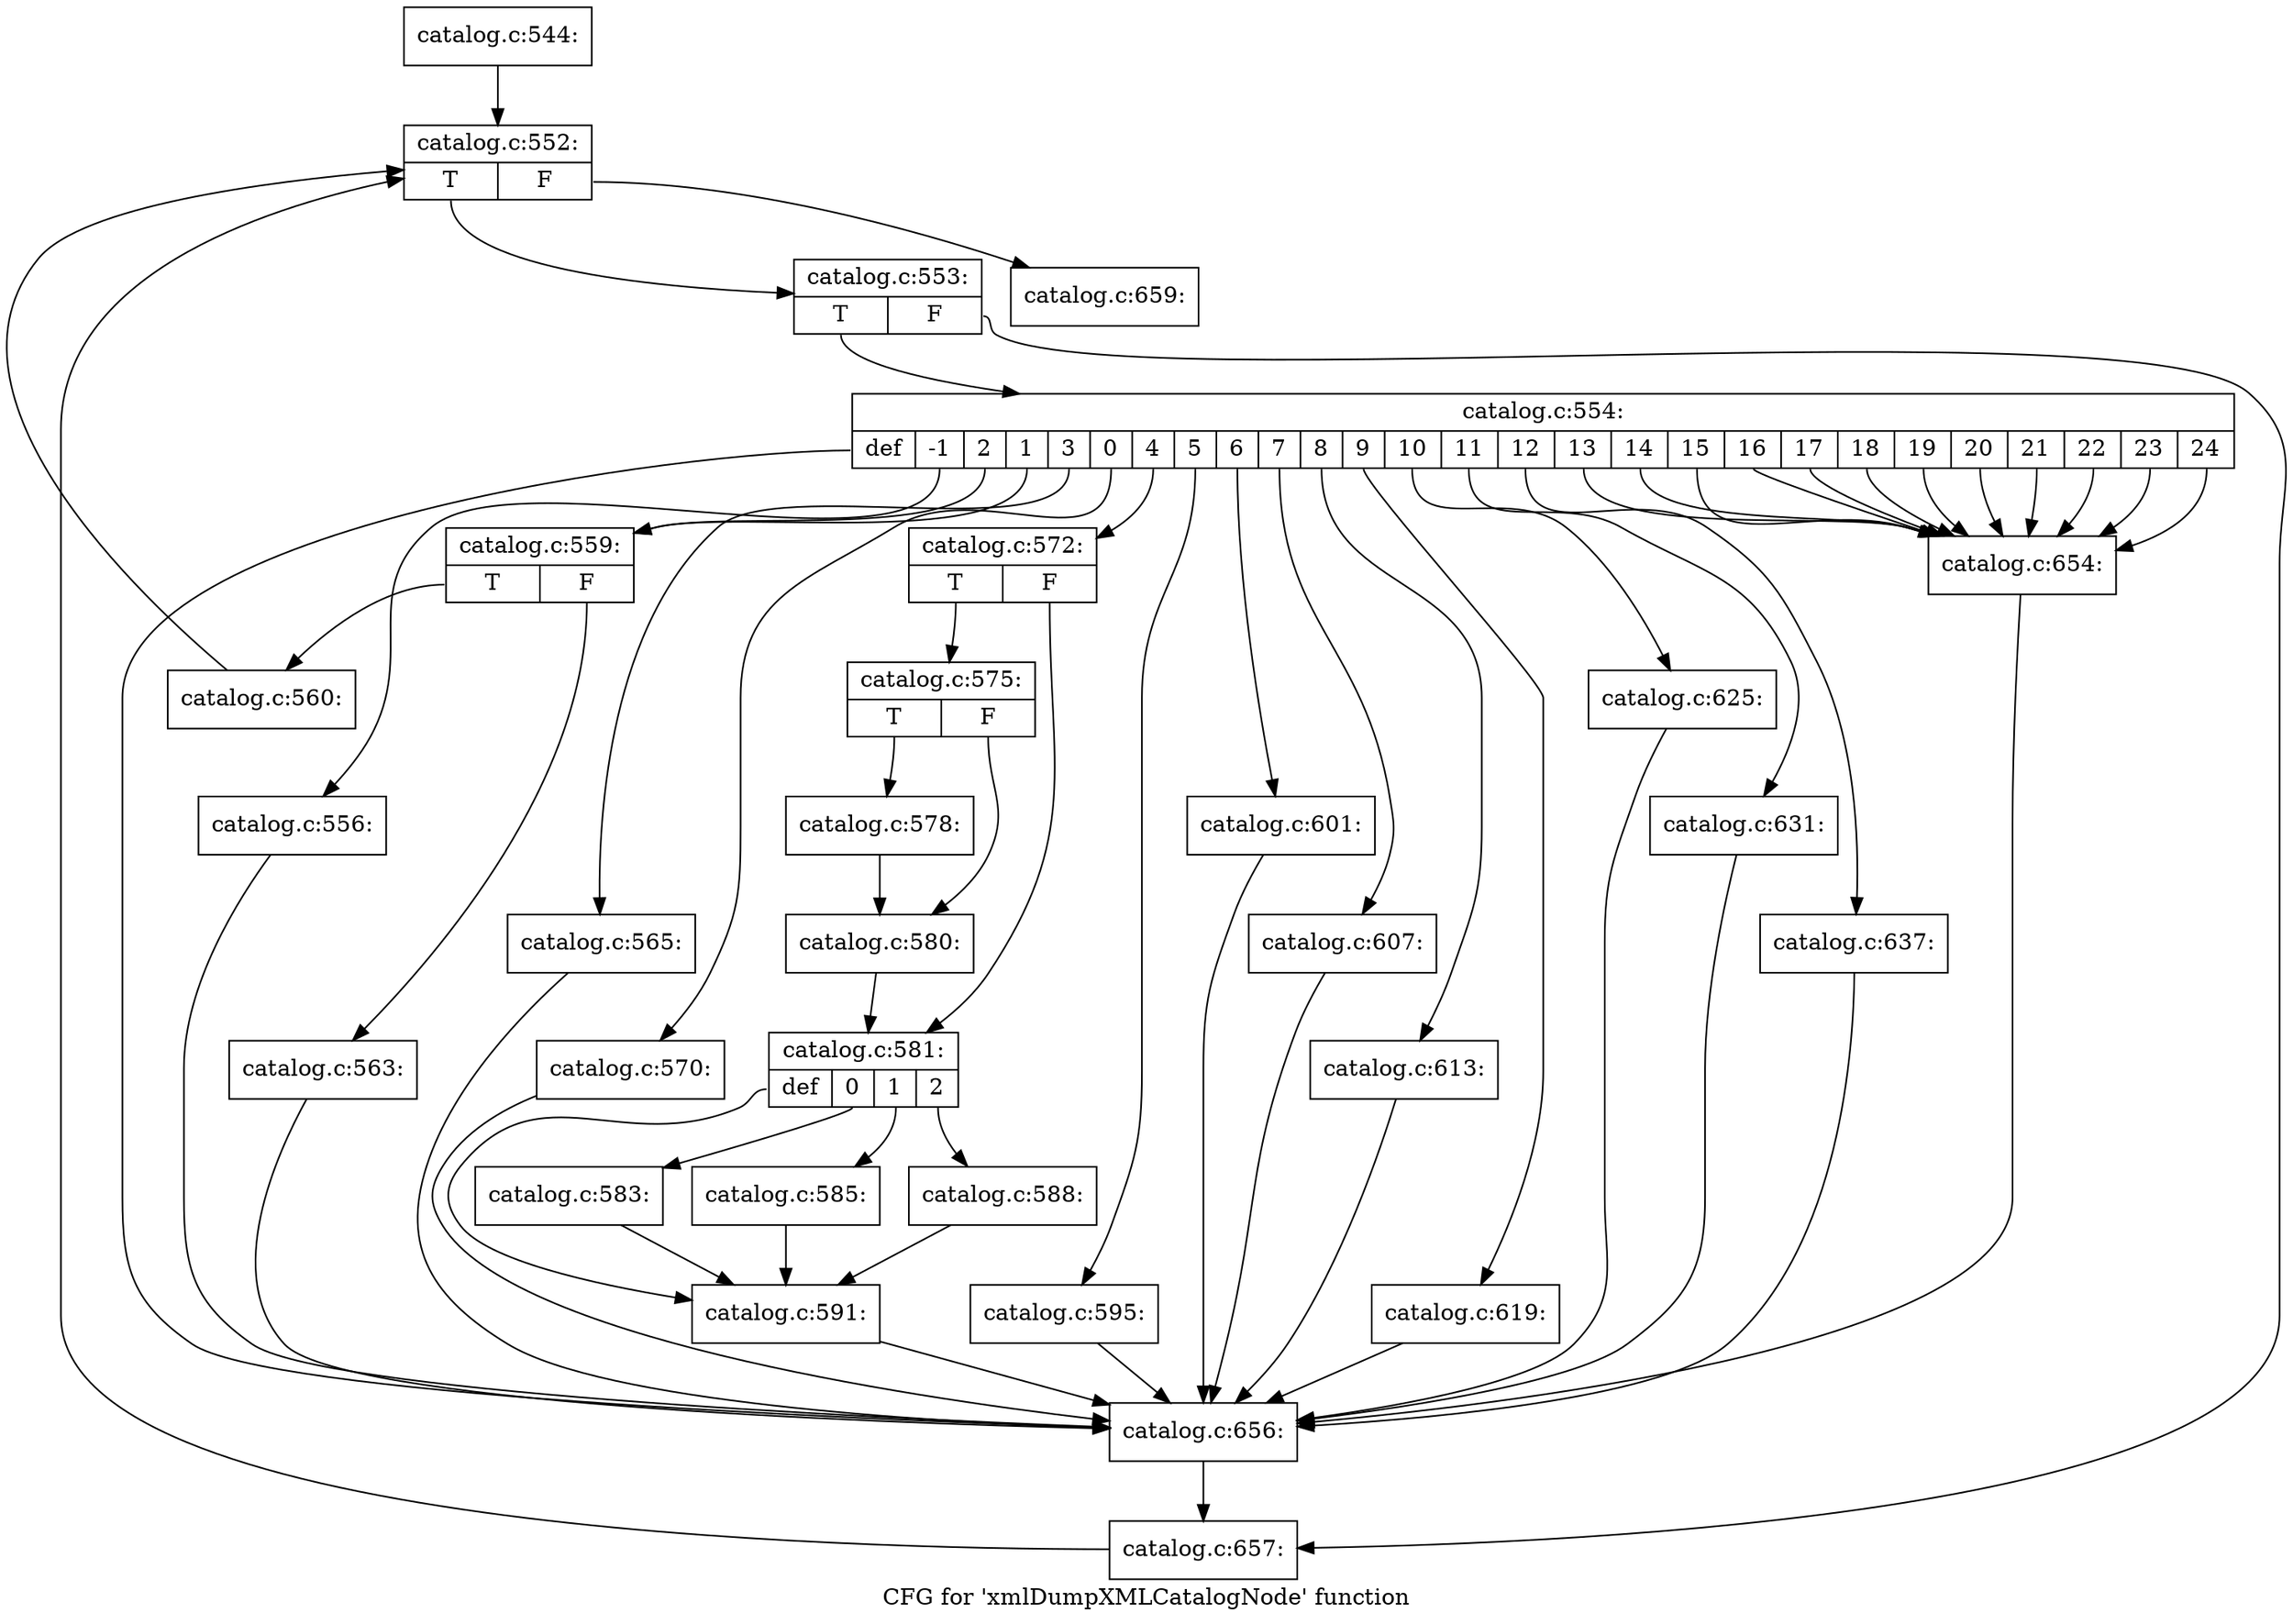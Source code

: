 digraph "CFG for 'xmlDumpXMLCatalogNode' function" {
	label="CFG for 'xmlDumpXMLCatalogNode' function";

	Node0x5650cca4a9d0 [shape=record,label="{catalog.c:544:}"];
	Node0x5650cca4a9d0 -> Node0x5650cca55dd0;
	Node0x5650cca55dd0 [shape=record,label="{catalog.c:552:|{<s0>T|<s1>F}}"];
	Node0x5650cca55dd0:s0 -> Node0x5650cca561d0;
	Node0x5650cca55dd0:s1 -> Node0x5650cca55ff0;
	Node0x5650cca561d0 [shape=record,label="{catalog.c:553:|{<s0>T|<s1>F}}"];
	Node0x5650cca561d0:s0 -> Node0x5650cca56380;
	Node0x5650cca561d0:s1 -> Node0x5650cca563d0;
	Node0x5650cca56380 [shape=record,label="{catalog.c:554:|{<s0>def|<s1>-1|<s2>2|<s3>1|<s4>3|<s5>0|<s6>4|<s7>5|<s8>6|<s9>7|<s10>8|<s11>9|<s12>10|<s13>11|<s14>12|<s15>13|<s16>14|<s17>15|<s18>16|<s19>17|<s20>18|<s21>19|<s22>20|<s23>21|<s24>22|<s25>23|<s26>24}}"];
	Node0x5650cca56380:s0 -> Node0x5650cca56730;
	Node0x5650cca56380:s1 -> Node0x5650cca56b80;
	Node0x5650cca56380:s2 -> Node0x5650cca56c60;
	Node0x5650cca56380:s3 -> Node0x5650cca56c60;
	Node0x5650cca56380:s4 -> Node0x5650cca57470;
	Node0x5650cca56380:s5 -> Node0x5650cca58630;
	Node0x5650cca56380:s6 -> Node0x5650cca58710;
	Node0x5650cca56380:s7 -> Node0x5650cca5a660;
	Node0x5650cca56380:s8 -> Node0x5650cca5c570;
	Node0x5650cca56380:s9 -> Node0x5650cca5d310;
	Node0x5650cca56380:s10 -> Node0x5650cca5e0b0;
	Node0x5650cca56380:s11 -> Node0x5650cca5ee50;
	Node0x5650cca56380:s12 -> Node0x5650cca5ff70;
	Node0x5650cca56380:s13 -> Node0x5650cca60d10;
	Node0x5650cca56380:s14 -> Node0x5650cca61ab0;
	Node0x5650cca56380:s15 -> Node0x5650cca62850;
	Node0x5650cca56380:s16 -> Node0x5650cca62850;
	Node0x5650cca56380:s17 -> Node0x5650cca62850;
	Node0x5650cca56380:s18 -> Node0x5650cca62850;
	Node0x5650cca56380:s19 -> Node0x5650cca62850;
	Node0x5650cca56380:s20 -> Node0x5650cca62850;
	Node0x5650cca56380:s21 -> Node0x5650cca62850;
	Node0x5650cca56380:s22 -> Node0x5650cca62850;
	Node0x5650cca56380:s23 -> Node0x5650cca62850;
	Node0x5650cca56380:s24 -> Node0x5650cca62850;
	Node0x5650cca56380:s25 -> Node0x5650cca62850;
	Node0x5650cca56380:s26 -> Node0x5650cca62850;
	Node0x5650cca56b80 [shape=record,label="{catalog.c:556:}"];
	Node0x5650cca56b80 -> Node0x5650cca56730;
	Node0x5650cca56c60 [shape=record,label="{catalog.c:559:|{<s0>T|<s1>F}}"];
	Node0x5650cca56c60:s0 -> Node0x5650cca56d50;
	Node0x5650cca56c60:s1 -> Node0x5650cca56da0;
	Node0x5650cca56d50 [shape=record,label="{catalog.c:560:}"];
	Node0x5650cca56d50 -> Node0x5650cca55dd0;
	Node0x5650cca56da0 [shape=record,label="{catalog.c:563:}"];
	Node0x5650cca56da0 -> Node0x5650cca56730;
	Node0x5650cca57470 [shape=record,label="{catalog.c:565:}"];
	Node0x5650cca57470 -> Node0x5650cca56730;
	Node0x5650cca58630 [shape=record,label="{catalog.c:570:}"];
	Node0x5650cca58630 -> Node0x5650cca56730;
	Node0x5650cca58710 [shape=record,label="{catalog.c:572:|{<s0>T|<s1>F}}"];
	Node0x5650cca58710:s0 -> Node0x5650cca58e50;
	Node0x5650cca58710:s1 -> Node0x5650cca58ea0;
	Node0x5650cca58e50 [shape=record,label="{catalog.c:575:|{<s0>T|<s1>F}}"];
	Node0x5650cca58e50:s0 -> Node0x5650cca59a90;
	Node0x5650cca58e50:s1 -> Node0x5650cca59ae0;
	Node0x5650cca59a90 [shape=record,label="{catalog.c:578:}"];
	Node0x5650cca59a90 -> Node0x5650cca59ae0;
	Node0x5650cca59ae0 [shape=record,label="{catalog.c:580:}"];
	Node0x5650cca59ae0 -> Node0x5650cca58ea0;
	Node0x5650cca58ea0 [shape=record,label="{catalog.c:581:|{<s0>def|<s1>0|<s2>1|<s3>2}}"];
	Node0x5650cca58ea0:s0 -> Node0x5650cca5a4f0;
	Node0x5650cca58ea0:s1 -> Node0x5650cca5a960;
	Node0x5650cca58ea0:s2 -> Node0x5650cca5aa40;
	Node0x5650cca58ea0:s3 -> Node0x5650cca5ada0;
	Node0x5650cca5a960 [shape=record,label="{catalog.c:583:}"];
	Node0x5650cca5a960 -> Node0x5650cca5a4f0;
	Node0x5650cca5aa40 [shape=record,label="{catalog.c:585:}"];
	Node0x5650cca5aa40 -> Node0x5650cca5a4f0;
	Node0x5650cca5ada0 [shape=record,label="{catalog.c:588:}"];
	Node0x5650cca5ada0 -> Node0x5650cca5a4f0;
	Node0x5650cca5a4f0 [shape=record,label="{catalog.c:591:}"];
	Node0x5650cca5a4f0 -> Node0x5650cca56730;
	Node0x5650cca5a660 [shape=record,label="{catalog.c:595:}"];
	Node0x5650cca5a660 -> Node0x5650cca56730;
	Node0x5650cca5c570 [shape=record,label="{catalog.c:601:}"];
	Node0x5650cca5c570 -> Node0x5650cca56730;
	Node0x5650cca5d310 [shape=record,label="{catalog.c:607:}"];
	Node0x5650cca5d310 -> Node0x5650cca56730;
	Node0x5650cca5e0b0 [shape=record,label="{catalog.c:613:}"];
	Node0x5650cca5e0b0 -> Node0x5650cca56730;
	Node0x5650cca5ee50 [shape=record,label="{catalog.c:619:}"];
	Node0x5650cca5ee50 -> Node0x5650cca56730;
	Node0x5650cca5ff70 [shape=record,label="{catalog.c:625:}"];
	Node0x5650cca5ff70 -> Node0x5650cca56730;
	Node0x5650cca60d10 [shape=record,label="{catalog.c:631:}"];
	Node0x5650cca60d10 -> Node0x5650cca56730;
	Node0x5650cca61ab0 [shape=record,label="{catalog.c:637:}"];
	Node0x5650cca61ab0 -> Node0x5650cca56730;
	Node0x5650cca62850 [shape=record,label="{catalog.c:654:}"];
	Node0x5650cca62850 -> Node0x5650cca56730;
	Node0x5650cca56730 [shape=record,label="{catalog.c:656:}"];
	Node0x5650cca56730 -> Node0x5650cca563d0;
	Node0x5650cca563d0 [shape=record,label="{catalog.c:657:}"];
	Node0x5650cca563d0 -> Node0x5650cca55dd0;
	Node0x5650cca55ff0 [shape=record,label="{catalog.c:659:}"];
}
